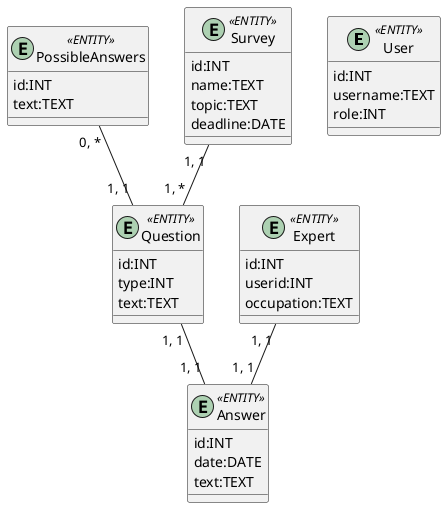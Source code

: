 @startuml

  entity User <<ENTITY>> {
    id:INT
    username:TEXT
    role:INT
  }
  
  entity Expert <<ENTITY>>{
    id:INT
    userid:INT
    occupation:TEXT
  }
  
  entity Survey <<ENTITY>>{
    id:INT
    name:TEXT
    topic:TEXT
    deadline:DATE
  }
  
  entity Question <<ENTITY>>{
    id:INT
    type:INT
    text:TEXT
  }

  entity Answer <<ENTITY>> {
    id:INT
    date:DATE
    text:TEXT
  }
  
  entity PossibleAnswers <<ENTITY>> {
    id:INT
    text:TEXT
  }

  Question "1, *" -u- "1, 1" Survey
  Answer "1, 1" -u- "1, 1" Question
  Answer "1, 1" -u- "1, 1" Expert
  Question "1, 1" -u- "0, *" PossibleAnswers
      
@enduml
